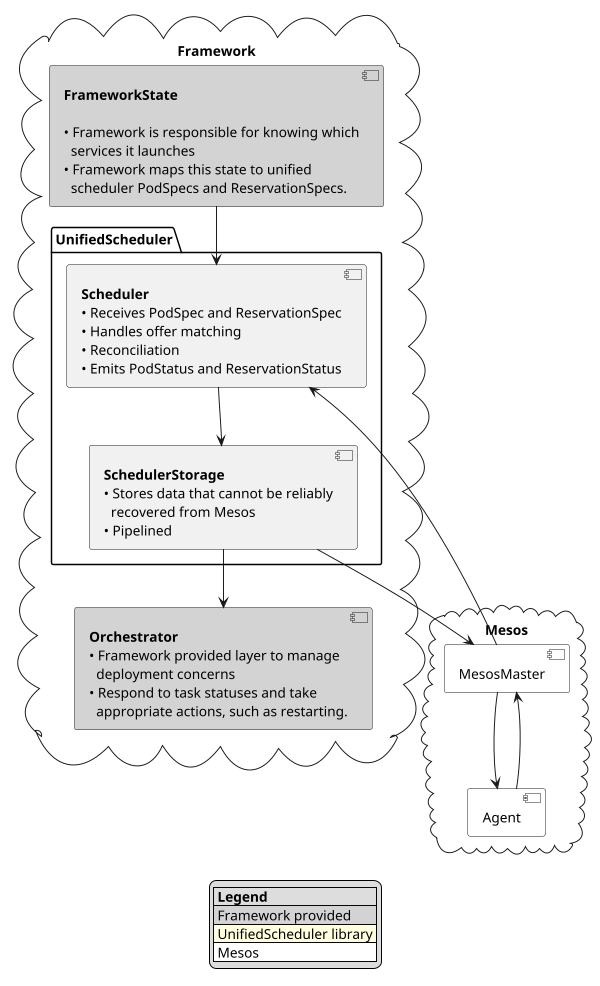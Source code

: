 @startuml
scale 600 width

legend
|= Legend|
|<#LightGrey> Framework provided |
|<#LightYellow> UnifiedScheduler library |
|<#White> Mesos |
endlegend

cloud Framework {
  component FrameworkState #LightGrey [
    <b>FrameworkState</b>

    • Framework is responsible for knowing which
      services it launches
    • Framework maps this state to unified
      scheduler PodSpecs and ReservationSpecs.
  ]

  package UnifiedScheduler {
    component Scheduler [
      <b>Scheduler</b>
      • Receives PodSpec and ReservationSpec
      • Handles offer matching
      • Reconciliation
      • Emits PodStatus and ReservationStatus
    ]

    component SchedulerStorage [
      **SchedulerStorage**
      • Stores data that cannot be reliably
        recovered from Mesos
      • Pipelined
    ]

    Scheduler --> SchedulerStorage
  }

  component Orchestrator #LightGrey [
    <b>Orchestrator</b>
    • Framework provided layer to manage
      deployment concerns
    • Respond to task statuses and take
      appropriate actions, such as restarting.
  ]
}

cloud Mesos {
  component MesosMaster #White
  component Agent #White
  MesosMaster --> Agent
  MesosMaster <-- Agent
}

MesosMaster --> Scheduler
SchedulerStorage --> MesosMaster
SchedulerStorage --> Orchestrator
FrameworkState --> Scheduler

 
@enduml
